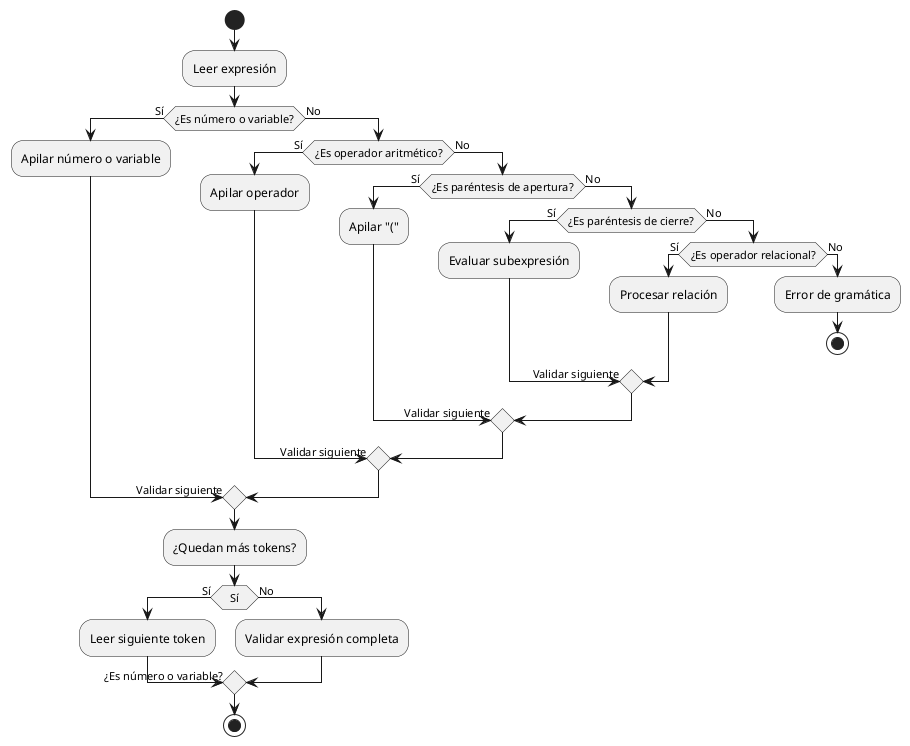 @startuml
start
:Leer expresión;

if (¿Es número o variable?) then (Sí)
  :Apilar número o variable;
  -> Validar siguiente;
else (No)
  if (¿Es operador aritmético?) then (Sí)
    :Apilar operador;
    -> Validar siguiente;
  else (No)
    if (¿Es paréntesis de apertura?) then (Sí)
      :Apilar "(";
      -> Validar siguiente;
    else (No)
      if (¿Es paréntesis de cierre?) then (Sí)
        :Evaluar subexpresión;
        -> Validar siguiente;
      else (No)
        if (¿Es operador relacional?) then (Sí)
          :Procesar relación;
          -> Validar siguiente;
        else (No)
          :Error de gramática;
          stop
        endif
      endif
    endif
  endif
endif

:¿Quedan más tokens?;
if (Sí) then (Sí)
  :Leer siguiente token;
  -> ¿Es número o variable?;
else (No)
  :Validar expresión completa;
endif
stop
@enduml